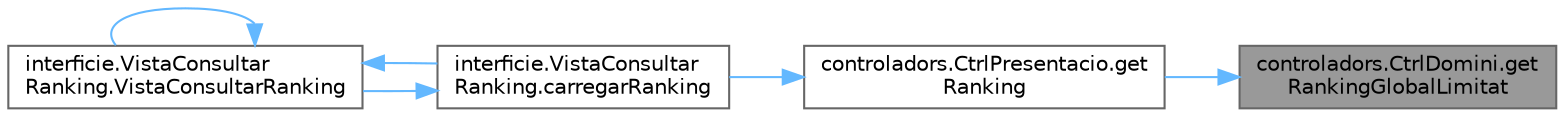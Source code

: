 digraph "controladors.CtrlDomini.getRankingGlobalLimitat"
{
 // INTERACTIVE_SVG=YES
 // LATEX_PDF_SIZE
  bgcolor="transparent";
  edge [fontname=Helvetica,fontsize=10,labelfontname=Helvetica,labelfontsize=10];
  node [fontname=Helvetica,fontsize=10,shape=box,height=0.2,width=0.4];
  rankdir="RL";
  Node1 [id="Node000001",label="controladors.CtrlDomini.get\lRankingGlobalLimitat",height=0.2,width=0.4,color="gray40", fillcolor="grey60", style="filled", fontcolor="black",tooltip="Obté el ranking del numero de jugadors indicat."];
  Node1 -> Node2 [id="edge1_Node000001_Node000002",dir="back",color="steelblue1",style="solid",tooltip=" "];
  Node2 [id="Node000002",label="controladors.CtrlPresentacio.get\lRanking",height=0.2,width=0.4,color="grey40", fillcolor="white", style="filled",URL="$classcontroladors_1_1_ctrl_presentacio.html#acaf9b6cf3f40d88428b5d77b735e8856",tooltip="Obté el rànquing global d'avatares limitat a un cert nombre."];
  Node2 -> Node3 [id="edge2_Node000002_Node000003",dir="back",color="steelblue1",style="solid",tooltip=" "];
  Node3 [id="Node000003",label="interficie.VistaConsultar\lRanking.carregarRanking",height=0.2,width=0.4,color="grey40", fillcolor="white", style="filled",URL="$classinterficie_1_1_vista_consultar_ranking.html#ac8bcd1db92441badfd8650cd3c54025b",tooltip="Carrega i mostra el rànquing a partir del límit indicat."];
  Node3 -> Node4 [id="edge3_Node000003_Node000004",dir="back",color="steelblue1",style="solid",tooltip=" "];
  Node4 [id="Node000004",label="interficie.VistaConsultar\lRanking.VistaConsultarRanking",height=0.2,width=0.4,color="grey40", fillcolor="white", style="filled",URL="$classinterficie_1_1_vista_consultar_ranking.html#a86d8edbe84e816fcf7c14b51a8d2e214",tooltip="Constructor de la classe."];
  Node4 -> Node3 [id="edge4_Node000004_Node000003",dir="back",color="steelblue1",style="solid",tooltip=" "];
  Node4 -> Node4 [id="edge5_Node000004_Node000004",dir="back",color="steelblue1",style="solid",tooltip=" "];
}
